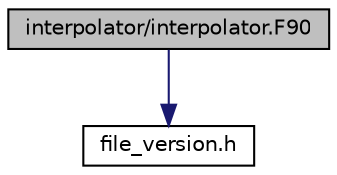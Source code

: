 digraph "interpolator/interpolator.F90"
{
 // INTERACTIVE_SVG=YES
 // LATEX_PDF_SIZE
  edge [fontname="Helvetica",fontsize="10",labelfontname="Helvetica",labelfontsize="10"];
  node [fontname="Helvetica",fontsize="10",shape=record];
  Node1 [label="interpolator/interpolator.F90",height=0.2,width=0.4,color="black", fillcolor="grey75", style="filled", fontcolor="black",tooltip=" "];
  Node1 -> Node2 [color="midnightblue",fontsize="10",style="solid",fontname="Helvetica"];
  Node2 [label="file_version.h",height=0.2,width=0.4,color="black", fillcolor="white", style="filled",URL="$file__version_8h_source.html",tooltip=" "];
}
